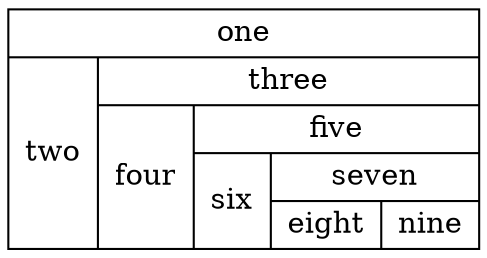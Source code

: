 graph{
  node[shape=record]
  a[label="
    {one|
      {two|
        {three|
          {four|
            {five|
              {six|
                {seven|
                  {eight|nine}
                }
              }
            }
          }
        }
      }
    }"
  ]
}
